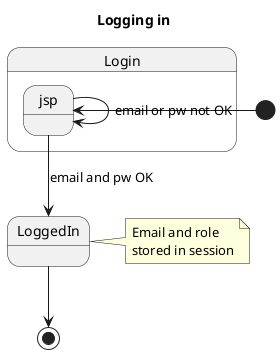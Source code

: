 @startuml

Title Logging in
State Login.jsp
State LoggedIn

note right of LoggedIn
Email and role
stored in session
end note

[*] -> Login.jsp
Login.jsp --> LoggedIn : email and pw OK
Login.jsp --> Login.jsp : email or pw not OK
LoggedIn --> [*]

@enduml